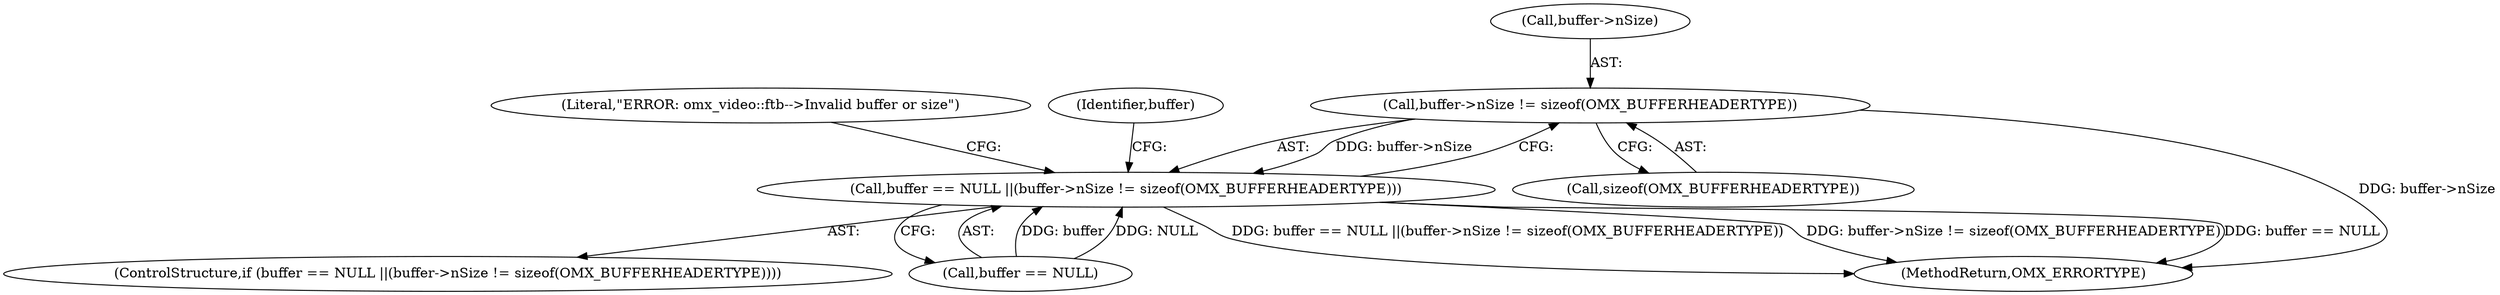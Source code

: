 digraph "0_Android_4ed06d14080d8667d5be14eed200e378cba78345_1@API" {
"1000131" [label="(Call,buffer->nSize != sizeof(OMX_BUFFERHEADERTYPE))"];
"1000127" [label="(Call,buffer == NULL ||(buffer->nSize != sizeof(OMX_BUFFERHEADERTYPE)))"];
"1000131" [label="(Call,buffer->nSize != sizeof(OMX_BUFFERHEADERTYPE))"];
"1000127" [label="(Call,buffer == NULL ||(buffer->nSize != sizeof(OMX_BUFFERHEADERTYPE)))"];
"1000139" [label="(Literal,\"ERROR: omx_video::ftb-->Invalid buffer or size\")"];
"1000128" [label="(Call,buffer == NULL)"];
"1000126" [label="(ControlStructure,if (buffer == NULL ||(buffer->nSize != sizeof(OMX_BUFFERHEADERTYPE))))"];
"1000146" [label="(Identifier,buffer)"];
"1000132" [label="(Call,buffer->nSize)"];
"1000135" [label="(Call,sizeof(OMX_BUFFERHEADERTYPE))"];
"1000188" [label="(MethodReturn,OMX_ERRORTYPE)"];
"1000131" -> "1000127"  [label="AST: "];
"1000131" -> "1000135"  [label="CFG: "];
"1000132" -> "1000131"  [label="AST: "];
"1000135" -> "1000131"  [label="AST: "];
"1000127" -> "1000131"  [label="CFG: "];
"1000131" -> "1000188"  [label="DDG: buffer->nSize"];
"1000131" -> "1000127"  [label="DDG: buffer->nSize"];
"1000127" -> "1000126"  [label="AST: "];
"1000127" -> "1000128"  [label="CFG: "];
"1000128" -> "1000127"  [label="AST: "];
"1000139" -> "1000127"  [label="CFG: "];
"1000146" -> "1000127"  [label="CFG: "];
"1000127" -> "1000188"  [label="DDG: buffer == NULL ||(buffer->nSize != sizeof(OMX_BUFFERHEADERTYPE))"];
"1000127" -> "1000188"  [label="DDG: buffer->nSize != sizeof(OMX_BUFFERHEADERTYPE)"];
"1000127" -> "1000188"  [label="DDG: buffer == NULL"];
"1000128" -> "1000127"  [label="DDG: buffer"];
"1000128" -> "1000127"  [label="DDG: NULL"];
}
